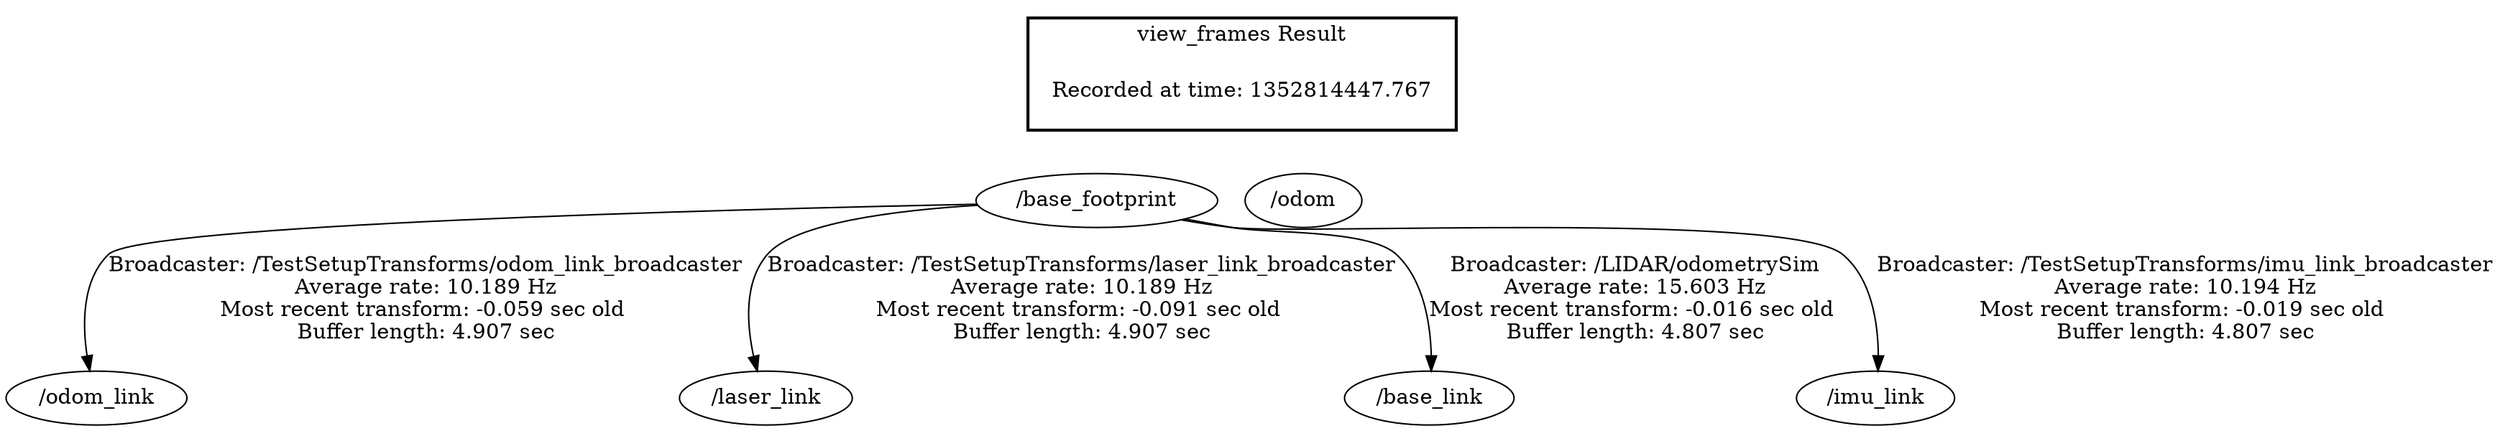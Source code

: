 digraph G {
"/base_footprint" -> "/odom_link"[label="Broadcaster: /TestSetupTransforms/odom_link_broadcaster\nAverage rate: 10.189 Hz\nMost recent transform: -0.059 sec old \nBuffer length: 4.907 sec\n"];
"/base_footprint" -> "/laser_link"[label="Broadcaster: /TestSetupTransforms/laser_link_broadcaster\nAverage rate: 10.189 Hz\nMost recent transform: -0.091 sec old \nBuffer length: 4.907 sec\n"];
"/base_footprint" -> "/base_link"[label="Broadcaster: /LIDAR/odometrySim\nAverage rate: 15.603 Hz\nMost recent transform: -0.016 sec old \nBuffer length: 4.807 sec\n"];
"/base_footprint" -> "/imu_link"[label="Broadcaster: /TestSetupTransforms/imu_link_broadcaster\nAverage rate: 10.194 Hz\nMost recent transform: -0.019 sec old \nBuffer length: 4.807 sec\n"];
edge [style=invis];
 subgraph cluster_legend { style=bold; color=black; label ="view_frames Result";
"Recorded at time: 1352814447.767"[ shape=plaintext ] ;
 }->"/base_footprint";
edge [style=invis];
 subgraph cluster_legend { style=bold; color=black; label ="view_frames Result";
"Recorded at time: 1352814447.767"[ shape=plaintext ] ;
 }->"/odom";
}